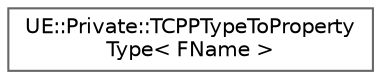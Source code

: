 digraph "Graphical Class Hierarchy"
{
 // INTERACTIVE_SVG=YES
 // LATEX_PDF_SIZE
  bgcolor="transparent";
  edge [fontname=Helvetica,fontsize=10,labelfontname=Helvetica,labelfontsize=10];
  node [fontname=Helvetica,fontsize=10,shape=box,height=0.2,width=0.4];
  rankdir="LR";
  Node0 [id="Node000000",label="UE::Private::TCPPTypeToProperty\lType\< FName \>",height=0.2,width=0.4,color="grey40", fillcolor="white", style="filled",URL="$d9/da9/structUE_1_1Private_1_1TCPPTypeToPropertyType_3_01FName_01_4.html",tooltip=" "];
}
